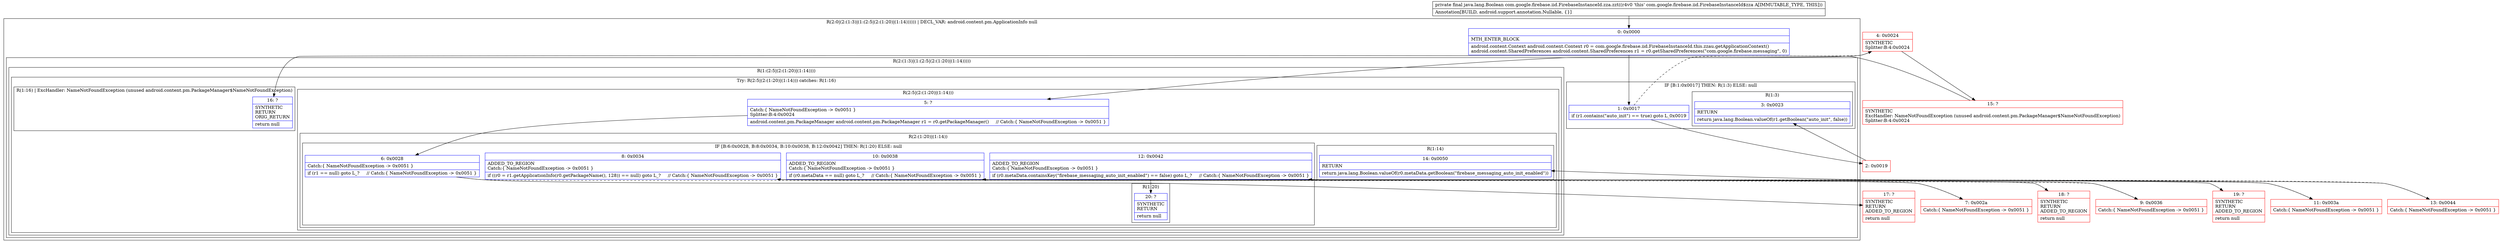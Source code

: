 digraph "CFG forcom.google.firebase.iid.FirebaseInstanceId.zza.zzt()Ljava\/lang\/Boolean;" {
subgraph cluster_Region_1628526840 {
label = "R(2:0|(2:(1:3)|(1:(2:5|(2:(1:20)|(1:14)))))) | DECL_VAR: android.content.pm.ApplicationInfo null\l";
node [shape=record,color=blue];
Node_0 [shape=record,label="{0\:\ 0x0000|MTH_ENTER_BLOCK\l|android.content.Context android.content.Context r0 = com.google.firebase.iid.FirebaseInstanceId.this.zzau.getApplicationContext()\landroid.content.SharedPreferences android.content.SharedPreferences r1 = r0.getSharedPreferences(\"com.google.firebase.messaging\", 0)\l}"];
subgraph cluster_Region_1169798659 {
label = "R(2:(1:3)|(1:(2:5|(2:(1:20)|(1:14)))))";
node [shape=record,color=blue];
subgraph cluster_IfRegion_1255927643 {
label = "IF [B:1:0x0017] THEN: R(1:3) ELSE: null";
node [shape=record,color=blue];
Node_1 [shape=record,label="{1\:\ 0x0017|if (r1.contains(\"auto_init\") == true) goto L_0x0019\l}"];
subgraph cluster_Region_568768608 {
label = "R(1:3)";
node [shape=record,color=blue];
Node_3 [shape=record,label="{3\:\ 0x0023|RETURN\l|return java.lang.Boolean.valueOf(r1.getBoolean(\"auto_init\", false))\l}"];
}
}
subgraph cluster_Region_2087810048 {
label = "R(1:(2:5|(2:(1:20)|(1:14))))";
node [shape=record,color=blue];
subgraph cluster_TryCatchRegion_535745863 {
label = "Try: R(2:5|(2:(1:20)|(1:14))) catches: R(1:16)";
node [shape=record,color=blue];
subgraph cluster_Region_1793083610 {
label = "R(2:5|(2:(1:20)|(1:14)))";
node [shape=record,color=blue];
Node_5 [shape=record,label="{5\:\ ?|Catch:\{ NameNotFoundException \-\> 0x0051 \}\lSplitter:B:4:0x0024\l|android.content.pm.PackageManager android.content.pm.PackageManager r1 = r0.getPackageManager()     \/\/ Catch:\{ NameNotFoundException \-\> 0x0051 \}\l}"];
subgraph cluster_Region_391366880 {
label = "R(2:(1:20)|(1:14))";
node [shape=record,color=blue];
subgraph cluster_IfRegion_779048744 {
label = "IF [B:6:0x0028, B:8:0x0034, B:10:0x0038, B:12:0x0042] THEN: R(1:20) ELSE: null";
node [shape=record,color=blue];
Node_6 [shape=record,label="{6\:\ 0x0028|Catch:\{ NameNotFoundException \-\> 0x0051 \}\l|if (r1 == null) goto L_?     \/\/ Catch:\{ NameNotFoundException \-\> 0x0051 \}\l}"];
Node_8 [shape=record,label="{8\:\ 0x0034|ADDED_TO_REGION\lCatch:\{ NameNotFoundException \-\> 0x0051 \}\l|if ((r0 = r1.getApplicationInfo(r0.getPackageName(), 128)) == null) goto L_?     \/\/ Catch:\{ NameNotFoundException \-\> 0x0051 \}\l}"];
Node_10 [shape=record,label="{10\:\ 0x0038|ADDED_TO_REGION\lCatch:\{ NameNotFoundException \-\> 0x0051 \}\l|if (r0.metaData == null) goto L_?     \/\/ Catch:\{ NameNotFoundException \-\> 0x0051 \}\l}"];
Node_12 [shape=record,label="{12\:\ 0x0042|ADDED_TO_REGION\lCatch:\{ NameNotFoundException \-\> 0x0051 \}\l|if (r0.metaData.containsKey(\"firebase_messaging_auto_init_enabled\") == false) goto L_?     \/\/ Catch:\{ NameNotFoundException \-\> 0x0051 \}\l}"];
subgraph cluster_Region_525499815 {
label = "R(1:20)";
node [shape=record,color=blue];
Node_20 [shape=record,label="{20\:\ ?|SYNTHETIC\lRETURN\l|return null\l}"];
}
}
subgraph cluster_Region_1760873273 {
label = "R(1:14)";
node [shape=record,color=blue];
Node_14 [shape=record,label="{14\:\ 0x0050|RETURN\l|return java.lang.Boolean.valueOf(r0.metaData.getBoolean(\"firebase_messaging_auto_init_enabled\"))\l}"];
}
}
}
subgraph cluster_Region_22642573 {
label = "R(1:16) | ExcHandler: NameNotFoundException (unused android.content.pm.PackageManager$NameNotFoundException)\l";
node [shape=record,color=blue];
Node_16 [shape=record,label="{16\:\ ?|SYNTHETIC\lRETURN\lORIG_RETURN\l|return null\l}"];
}
}
}
}
}
subgraph cluster_Region_22642573 {
label = "R(1:16) | ExcHandler: NameNotFoundException (unused android.content.pm.PackageManager$NameNotFoundException)\l";
node [shape=record,color=blue];
Node_16 [shape=record,label="{16\:\ ?|SYNTHETIC\lRETURN\lORIG_RETURN\l|return null\l}"];
}
Node_2 [shape=record,color=red,label="{2\:\ 0x0019}"];
Node_4 [shape=record,color=red,label="{4\:\ 0x0024|SYNTHETIC\lSplitter:B:4:0x0024\l}"];
Node_7 [shape=record,color=red,label="{7\:\ 0x002a|Catch:\{ NameNotFoundException \-\> 0x0051 \}\l}"];
Node_9 [shape=record,color=red,label="{9\:\ 0x0036|Catch:\{ NameNotFoundException \-\> 0x0051 \}\l}"];
Node_11 [shape=record,color=red,label="{11\:\ 0x003a|Catch:\{ NameNotFoundException \-\> 0x0051 \}\l}"];
Node_13 [shape=record,color=red,label="{13\:\ 0x0044|Catch:\{ NameNotFoundException \-\> 0x0051 \}\l}"];
Node_15 [shape=record,color=red,label="{15\:\ ?|SYNTHETIC\lExcHandler: NameNotFoundException (unused android.content.pm.PackageManager$NameNotFoundException)\lSplitter:B:4:0x0024\l}"];
Node_17 [shape=record,color=red,label="{17\:\ ?|SYNTHETIC\lRETURN\lADDED_TO_REGION\l|return null\l}"];
Node_18 [shape=record,color=red,label="{18\:\ ?|SYNTHETIC\lRETURN\lADDED_TO_REGION\l|return null\l}"];
Node_19 [shape=record,color=red,label="{19\:\ ?|SYNTHETIC\lRETURN\lADDED_TO_REGION\l|return null\l}"];
MethodNode[shape=record,label="{private final java.lang.Boolean com.google.firebase.iid.FirebaseInstanceId.zza.zzt((r4v0 'this' com.google.firebase.iid.FirebaseInstanceId$zza A[IMMUTABLE_TYPE, THIS]))  | Annotation[BUILD, android.support.annotation.Nullable, \{\}]\l}"];
MethodNode -> Node_0;
Node_0 -> Node_1;
Node_1 -> Node_2;
Node_1 -> Node_4[style=dashed];
Node_5 -> Node_6;
Node_6 -> Node_7[style=dashed];
Node_6 -> Node_17;
Node_8 -> Node_9[style=dashed];
Node_8 -> Node_18;
Node_10 -> Node_11[style=dashed];
Node_10 -> Node_19;
Node_12 -> Node_13[style=dashed];
Node_12 -> Node_20;
Node_2 -> Node_3;
Node_4 -> Node_5;
Node_4 -> Node_15;
Node_7 -> Node_8;
Node_9 -> Node_10;
Node_11 -> Node_12;
Node_13 -> Node_14;
Node_15 -> Node_16;
}

